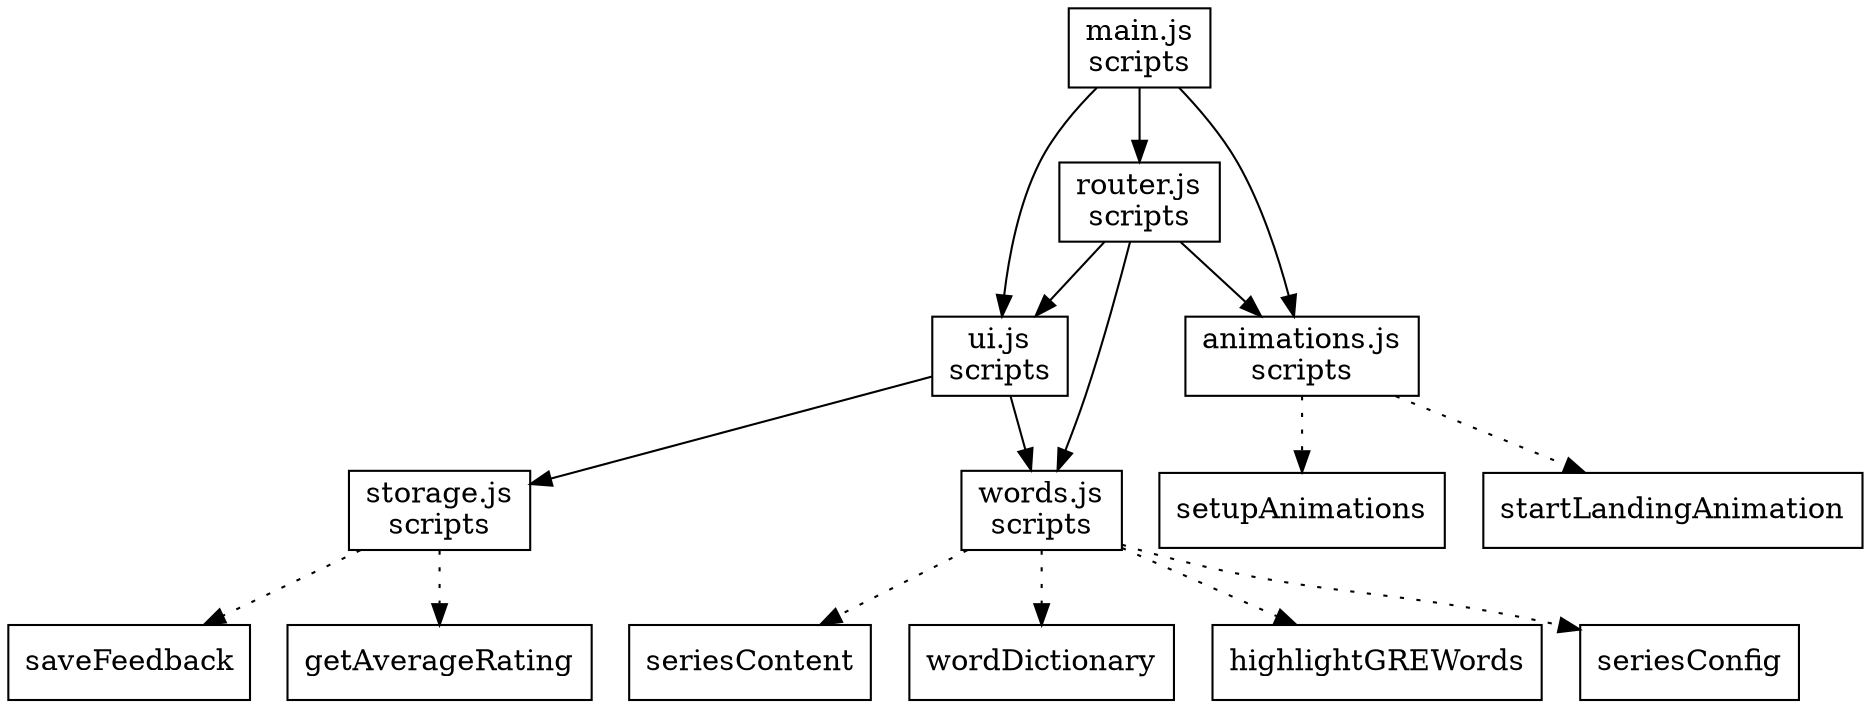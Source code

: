 digraph DependencyGraph {
  node [shape=box];
  
  // Nodes
  main_js [label="main.js\nscripts"];
  router_js [label="router.js\nscripts"];
  ui_js [label="ui.js\nscripts"];
  words_js [label="words.js\nscripts"];
  storage_js [label="storage.js\nscripts"];
  animations_js [label="animations.js\nscripts"];
  
  // Dependencies
  main_js -> ui_js;
  main_js -> router_js;
  main_js -> animations_js;
  
  router_js -> words_js;
  router_js -> ui_js;
  router_js -> animations_js;
  
  ui_js -> storage_js;
  ui_js -> words_js;
  
  // Exports from words.js
  words_js_highlightGREWords [label="highlightGREWords"];
  words_js_seriesConfig [label="seriesConfig"];
  words_js_seriesContent [label="seriesContent"];
  words_js_wordDictionary [label="wordDictionary"];
  
  words_js -> words_js_highlightGREWords [style=dotted];
  words_js -> words_js_seriesConfig [style=dotted];
  words_js -> words_js_seriesContent [style=dotted];
  words_js -> words_js_wordDictionary [style=dotted];
  
  // Exports from storage.js
  storage_js_saveFeedback [label="saveFeedback"];
  storage_js_getAverageRating [label="getAverageRating"];
  
  storage_js -> storage_js_saveFeedback [style=dotted];
  storage_js -> storage_js_getAverageRating [style=dotted];
  
  // Exports from animations.js
  animations_js_setupAnimations [label="setupAnimations"];
  animations_js_startLandingAnimation [label="startLandingAnimation"];
  
  animations_js -> animations_js_setupAnimations [style=dotted];
  animations_js -> animations_js_startLandingAnimation [style=dotted];
}
